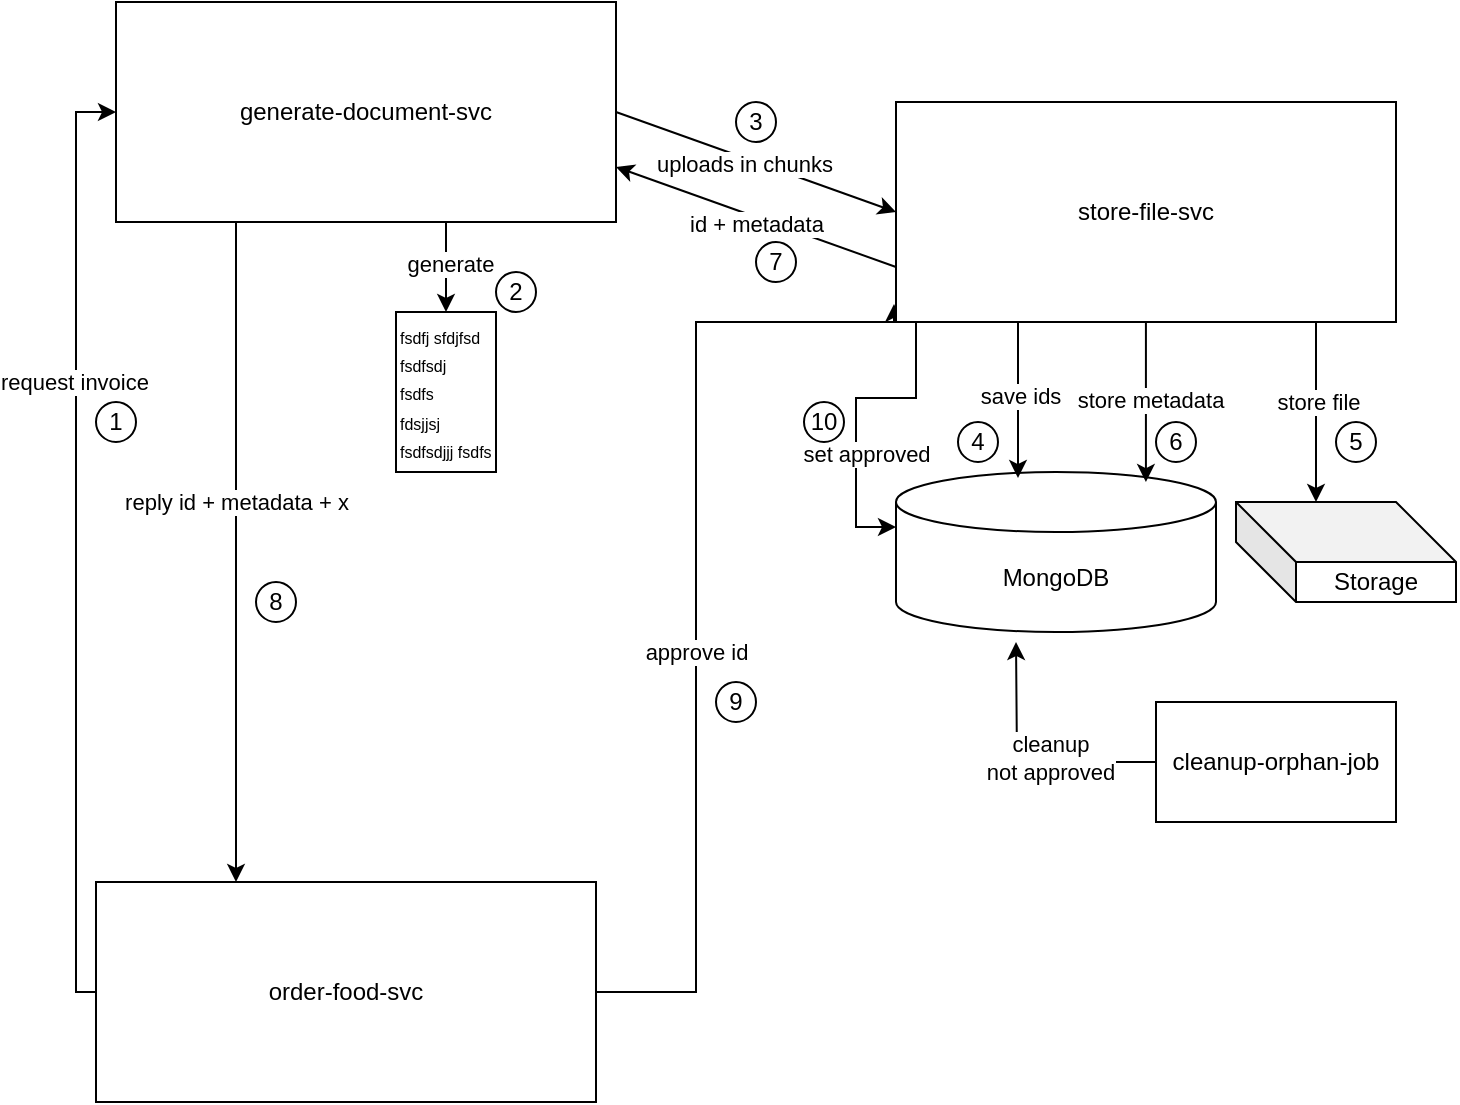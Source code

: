 <mxfile version="24.2.5" type="device">
  <diagram name="Page-1" id="bSfR5XBGMNqNrBRf6raT">
    <mxGraphModel dx="1434" dy="836" grid="1" gridSize="10" guides="1" tooltips="1" connect="1" arrows="1" fold="1" page="1" pageScale="1" pageWidth="827" pageHeight="1169" math="0" shadow="0">
      <root>
        <mxCell id="0" />
        <mxCell id="1" parent="0" />
        <mxCell id="liCDon_DKJ7ki5QJf0Um-21" style="edgeStyle=orthogonalEdgeStyle;rounded=0;orthogonalLoop=1;jettySize=auto;html=1;" edge="1" parent="1" source="liCDon_DKJ7ki5QJf0Um-1" target="liCDon_DKJ7ki5QJf0Um-2">
          <mxGeometry relative="1" as="geometry">
            <Array as="points">
              <mxPoint x="120" y="330" />
              <mxPoint x="120" y="330" />
            </Array>
          </mxGeometry>
        </mxCell>
        <mxCell id="liCDon_DKJ7ki5QJf0Um-22" value="reply id + metadata + x" style="edgeLabel;html=1;align=center;verticalAlign=middle;resizable=0;points=[];" vertex="1" connectable="0" parent="liCDon_DKJ7ki5QJf0Um-21">
          <mxGeometry x="-0.358" y="2" relative="1" as="geometry">
            <mxPoint x="-2" y="34" as="offset" />
          </mxGeometry>
        </mxCell>
        <mxCell id="liCDon_DKJ7ki5QJf0Um-25" style="edgeStyle=orthogonalEdgeStyle;rounded=0;orthogonalLoop=1;jettySize=auto;html=1;" edge="1" parent="1" source="liCDon_DKJ7ki5QJf0Um-1" target="liCDon_DKJ7ki5QJf0Um-5">
          <mxGeometry relative="1" as="geometry">
            <Array as="points">
              <mxPoint x="225" y="240" />
              <mxPoint x="225" y="240" />
            </Array>
          </mxGeometry>
        </mxCell>
        <mxCell id="liCDon_DKJ7ki5QJf0Um-26" value="generate" style="edgeLabel;html=1;align=center;verticalAlign=middle;resizable=0;points=[];" vertex="1" connectable="0" parent="liCDon_DKJ7ki5QJf0Um-25">
          <mxGeometry x="-0.067" y="2" relative="1" as="geometry">
            <mxPoint as="offset" />
          </mxGeometry>
        </mxCell>
        <mxCell id="liCDon_DKJ7ki5QJf0Um-1" value="generate-document-svc" style="rounded=0;whiteSpace=wrap;html=1;verticalAlign=middle;" vertex="1" parent="1">
          <mxGeometry x="60" y="120" width="250" height="110" as="geometry" />
        </mxCell>
        <mxCell id="liCDon_DKJ7ki5QJf0Um-23" style="edgeStyle=orthogonalEdgeStyle;rounded=0;orthogonalLoop=1;jettySize=auto;html=1;entryX=0;entryY=0.5;entryDx=0;entryDy=0;" edge="1" parent="1" source="liCDon_DKJ7ki5QJf0Um-2" target="liCDon_DKJ7ki5QJf0Um-1">
          <mxGeometry relative="1" as="geometry">
            <Array as="points">
              <mxPoint x="40" y="615" />
              <mxPoint x="40" y="175" />
            </Array>
          </mxGeometry>
        </mxCell>
        <mxCell id="liCDon_DKJ7ki5QJf0Um-24" value="request invoice" style="edgeLabel;html=1;align=center;verticalAlign=middle;resizable=0;points=[];" vertex="1" connectable="0" parent="liCDon_DKJ7ki5QJf0Um-23">
          <mxGeometry x="0.34" y="1" relative="1" as="geometry">
            <mxPoint as="offset" />
          </mxGeometry>
        </mxCell>
        <mxCell id="liCDon_DKJ7ki5QJf0Um-36" style="edgeStyle=orthogonalEdgeStyle;rounded=0;orthogonalLoop=1;jettySize=auto;html=1;entryX=-0.004;entryY=0.918;entryDx=0;entryDy=0;entryPerimeter=0;" edge="1" parent="1" source="liCDon_DKJ7ki5QJf0Um-2" target="liCDon_DKJ7ki5QJf0Um-7">
          <mxGeometry relative="1" as="geometry">
            <Array as="points">
              <mxPoint x="350" y="615" />
              <mxPoint x="350" y="280" />
              <mxPoint x="449" y="280" />
            </Array>
          </mxGeometry>
        </mxCell>
        <mxCell id="liCDon_DKJ7ki5QJf0Um-37" value="approve id" style="edgeLabel;html=1;align=center;verticalAlign=middle;resizable=0;points=[];" vertex="1" connectable="0" parent="liCDon_DKJ7ki5QJf0Um-36">
          <mxGeometry x="-0.107" relative="1" as="geometry">
            <mxPoint as="offset" />
          </mxGeometry>
        </mxCell>
        <mxCell id="liCDon_DKJ7ki5QJf0Um-2" value="order-food-svc" style="rounded=0;whiteSpace=wrap;html=1;verticalAlign=middle;" vertex="1" parent="1">
          <mxGeometry x="50" y="560" width="250" height="110" as="geometry" />
        </mxCell>
        <mxCell id="liCDon_DKJ7ki5QJf0Um-6" value="" style="group" vertex="1" connectable="0" parent="1">
          <mxGeometry x="200" y="275" width="50" height="80" as="geometry" />
        </mxCell>
        <mxCell id="liCDon_DKJ7ki5QJf0Um-3" value="" style="rounded=0;whiteSpace=wrap;html=1;movable=1;resizable=1;rotatable=1;deletable=1;editable=1;locked=0;connectable=1;" vertex="1" parent="liCDon_DKJ7ki5QJf0Um-6">
          <mxGeometry width="50" height="80" as="geometry" />
        </mxCell>
        <mxCell id="liCDon_DKJ7ki5QJf0Um-5" value="&lt;span style=&quot;font-size: 8px;&quot;&gt;fsdfj sfdjfsd&lt;/span&gt;&lt;div&gt;&lt;span style=&quot;font-size: 8px;&quot;&gt;fsdfsdj&lt;/span&gt;&lt;/div&gt;&lt;div&gt;&lt;span style=&quot;font-size: 8px;&quot;&gt;fsdfs&lt;/span&gt;&lt;/div&gt;&lt;div&gt;&lt;span style=&quot;font-size: 8px;&quot;&gt;fdsjjsj&lt;/span&gt;&lt;/div&gt;&lt;div style=&quot;&quot;&gt;&lt;span style=&quot;font-size: 8px;&quot;&gt;fsdfsdjjj fsdfs&lt;/span&gt;&lt;/div&gt;" style="text;html=1;align=left;verticalAlign=middle;whiteSpace=wrap;rounded=0;movable=1;resizable=1;rotatable=1;deletable=1;editable=1;locked=0;connectable=1;" vertex="1" parent="liCDon_DKJ7ki5QJf0Um-6">
          <mxGeometry width="50" height="80" as="geometry" />
        </mxCell>
        <mxCell id="liCDon_DKJ7ki5QJf0Um-7" value="store-file-svc" style="rounded=0;whiteSpace=wrap;html=1;verticalAlign=middle;" vertex="1" parent="1">
          <mxGeometry x="450" y="170" width="250" height="110" as="geometry" />
        </mxCell>
        <mxCell id="liCDon_DKJ7ki5QJf0Um-8" value="MongoDB" style="shape=cylinder3;whiteSpace=wrap;html=1;boundedLbl=1;backgroundOutline=1;size=15;" vertex="1" parent="1">
          <mxGeometry x="450" y="355" width="160" height="80" as="geometry" />
        </mxCell>
        <mxCell id="liCDon_DKJ7ki5QJf0Um-9" value="Storage" style="shape=cube;whiteSpace=wrap;html=1;boundedLbl=1;backgroundOutline=1;darkOpacity=0.05;darkOpacity2=0.1;size=30;" vertex="1" parent="1">
          <mxGeometry x="620" y="370" width="110" height="50" as="geometry" />
        </mxCell>
        <mxCell id="liCDon_DKJ7ki5QJf0Um-10" value="" style="endArrow=classic;html=1;rounded=0;exitX=1;exitY=0.5;exitDx=0;exitDy=0;entryX=0;entryY=0.5;entryDx=0;entryDy=0;" edge="1" parent="1" source="liCDon_DKJ7ki5QJf0Um-1" target="liCDon_DKJ7ki5QJf0Um-7">
          <mxGeometry width="50" height="50" relative="1" as="geometry">
            <mxPoint x="390" y="460" as="sourcePoint" />
            <mxPoint x="440" y="410" as="targetPoint" />
          </mxGeometry>
        </mxCell>
        <mxCell id="liCDon_DKJ7ki5QJf0Um-11" value="uploads in chunks" style="edgeLabel;html=1;align=center;verticalAlign=middle;resizable=0;points=[];" vertex="1" connectable="0" parent="liCDon_DKJ7ki5QJf0Um-10">
          <mxGeometry x="-0.071" y="-3" relative="1" as="geometry">
            <mxPoint as="offset" />
          </mxGeometry>
        </mxCell>
        <mxCell id="liCDon_DKJ7ki5QJf0Um-12" style="edgeStyle=orthogonalEdgeStyle;rounded=0;orthogonalLoop=1;jettySize=auto;html=1;" edge="1" parent="1">
          <mxGeometry relative="1" as="geometry">
            <mxPoint x="511" y="280" as="sourcePoint" />
            <mxPoint x="511" y="358" as="targetPoint" />
            <Array as="points">
              <mxPoint x="511" y="358" />
            </Array>
          </mxGeometry>
        </mxCell>
        <mxCell id="liCDon_DKJ7ki5QJf0Um-13" value="save ids" style="edgeLabel;html=1;align=center;verticalAlign=middle;resizable=0;points=[];" vertex="1" connectable="0" parent="liCDon_DKJ7ki5QJf0Um-12">
          <mxGeometry x="-0.051" y="1" relative="1" as="geometry">
            <mxPoint as="offset" />
          </mxGeometry>
        </mxCell>
        <mxCell id="liCDon_DKJ7ki5QJf0Um-14" style="edgeStyle=orthogonalEdgeStyle;rounded=0;orthogonalLoop=1;jettySize=auto;html=1;entryX=0;entryY=0;entryDx=40;entryDy=0;entryPerimeter=0;" edge="1" parent="1" source="liCDon_DKJ7ki5QJf0Um-7" target="liCDon_DKJ7ki5QJf0Um-9">
          <mxGeometry relative="1" as="geometry">
            <Array as="points">
              <mxPoint x="660" y="300" />
              <mxPoint x="660" y="300" />
            </Array>
          </mxGeometry>
        </mxCell>
        <mxCell id="liCDon_DKJ7ki5QJf0Um-15" value="store file" style="edgeLabel;html=1;align=center;verticalAlign=middle;resizable=0;points=[];" vertex="1" connectable="0" parent="liCDon_DKJ7ki5QJf0Um-14">
          <mxGeometry x="-0.111" y="1" relative="1" as="geometry">
            <mxPoint as="offset" />
          </mxGeometry>
        </mxCell>
        <mxCell id="liCDon_DKJ7ki5QJf0Um-16" style="edgeStyle=orthogonalEdgeStyle;rounded=0;orthogonalLoop=1;jettySize=auto;html=1;entryX=0.781;entryY=0.063;entryDx=0;entryDy=0;entryPerimeter=0;" edge="1" parent="1" source="liCDon_DKJ7ki5QJf0Um-7" target="liCDon_DKJ7ki5QJf0Um-8">
          <mxGeometry relative="1" as="geometry" />
        </mxCell>
        <mxCell id="liCDon_DKJ7ki5QJf0Um-17" value="store metadata" style="edgeLabel;html=1;align=center;verticalAlign=middle;resizable=0;points=[];" vertex="1" connectable="0" parent="liCDon_DKJ7ki5QJf0Um-16">
          <mxGeometry x="-0.025" y="2" relative="1" as="geometry">
            <mxPoint as="offset" />
          </mxGeometry>
        </mxCell>
        <mxCell id="liCDon_DKJ7ki5QJf0Um-19" value="" style="endArrow=classic;html=1;rounded=0;entryX=1;entryY=0.75;entryDx=0;entryDy=0;exitX=0;exitY=0.75;exitDx=0;exitDy=0;" edge="1" parent="1" source="liCDon_DKJ7ki5QJf0Um-7" target="liCDon_DKJ7ki5QJf0Um-1">
          <mxGeometry width="50" height="50" relative="1" as="geometry">
            <mxPoint x="390" y="460" as="sourcePoint" />
            <mxPoint x="440" y="410" as="targetPoint" />
          </mxGeometry>
        </mxCell>
        <mxCell id="liCDon_DKJ7ki5QJf0Um-20" value="id + metadata" style="edgeLabel;html=1;align=center;verticalAlign=middle;resizable=0;points=[];" vertex="1" connectable="0" parent="liCDon_DKJ7ki5QJf0Um-19">
          <mxGeometry x="0.206" y="2" relative="1" as="geometry">
            <mxPoint x="15" y="6" as="offset" />
          </mxGeometry>
        </mxCell>
        <mxCell id="liCDon_DKJ7ki5QJf0Um-28" value="1" style="ellipse;whiteSpace=wrap;html=1;aspect=fixed;" vertex="1" parent="1">
          <mxGeometry x="50" y="320" width="20" height="20" as="geometry" />
        </mxCell>
        <mxCell id="liCDon_DKJ7ki5QJf0Um-29" value="2" style="ellipse;whiteSpace=wrap;html=1;aspect=fixed;" vertex="1" parent="1">
          <mxGeometry x="250" y="255" width="20" height="20" as="geometry" />
        </mxCell>
        <mxCell id="liCDon_DKJ7ki5QJf0Um-30" value="4" style="ellipse;whiteSpace=wrap;html=1;aspect=fixed;" vertex="1" parent="1">
          <mxGeometry x="481" y="330" width="20" height="20" as="geometry" />
        </mxCell>
        <mxCell id="liCDon_DKJ7ki5QJf0Um-31" value="5" style="ellipse;whiteSpace=wrap;html=1;aspect=fixed;" vertex="1" parent="1">
          <mxGeometry x="670" y="330" width="20" height="20" as="geometry" />
        </mxCell>
        <mxCell id="liCDon_DKJ7ki5QJf0Um-32" value="6" style="ellipse;whiteSpace=wrap;html=1;aspect=fixed;" vertex="1" parent="1">
          <mxGeometry x="580" y="330" width="20" height="20" as="geometry" />
        </mxCell>
        <mxCell id="liCDon_DKJ7ki5QJf0Um-33" value="3" style="ellipse;whiteSpace=wrap;html=1;aspect=fixed;" vertex="1" parent="1">
          <mxGeometry x="370" y="170" width="20" height="20" as="geometry" />
        </mxCell>
        <mxCell id="liCDon_DKJ7ki5QJf0Um-34" value="7" style="ellipse;whiteSpace=wrap;html=1;aspect=fixed;" vertex="1" parent="1">
          <mxGeometry x="380" y="240" width="20" height="20" as="geometry" />
        </mxCell>
        <mxCell id="liCDon_DKJ7ki5QJf0Um-35" value="8" style="ellipse;whiteSpace=wrap;html=1;aspect=fixed;" vertex="1" parent="1">
          <mxGeometry x="130" y="410" width="20" height="20" as="geometry" />
        </mxCell>
        <mxCell id="liCDon_DKJ7ki5QJf0Um-38" value="9" style="ellipse;whiteSpace=wrap;html=1;aspect=fixed;" vertex="1" parent="1">
          <mxGeometry x="360" y="460" width="20" height="20" as="geometry" />
        </mxCell>
        <mxCell id="liCDon_DKJ7ki5QJf0Um-41" style="edgeStyle=orthogonalEdgeStyle;rounded=0;orthogonalLoop=1;jettySize=auto;html=1;entryX=0;entryY=0;entryDx=0;entryDy=27.5;entryPerimeter=0;" edge="1" parent="1" source="liCDon_DKJ7ki5QJf0Um-7" target="liCDon_DKJ7ki5QJf0Um-8">
          <mxGeometry relative="1" as="geometry">
            <Array as="points">
              <mxPoint x="460" y="318" />
              <mxPoint x="430" y="318" />
              <mxPoint x="430" y="383" />
            </Array>
          </mxGeometry>
        </mxCell>
        <mxCell id="liCDon_DKJ7ki5QJf0Um-42" value="set approved" style="edgeLabel;html=1;align=center;verticalAlign=middle;resizable=0;points=[];" vertex="1" connectable="0" parent="liCDon_DKJ7ki5QJf0Um-41">
          <mxGeometry x="0.259" y="5" relative="1" as="geometry">
            <mxPoint as="offset" />
          </mxGeometry>
        </mxCell>
        <mxCell id="liCDon_DKJ7ki5QJf0Um-43" value="10" style="ellipse;whiteSpace=wrap;html=1;aspect=fixed;" vertex="1" parent="1">
          <mxGeometry x="404" y="320" width="20" height="20" as="geometry" />
        </mxCell>
        <mxCell id="liCDon_DKJ7ki5QJf0Um-45" style="edgeStyle=orthogonalEdgeStyle;rounded=0;orthogonalLoop=1;jettySize=auto;html=1;" edge="1" parent="1" source="liCDon_DKJ7ki5QJf0Um-44">
          <mxGeometry relative="1" as="geometry">
            <mxPoint x="510" y="440" as="targetPoint" />
          </mxGeometry>
        </mxCell>
        <mxCell id="liCDon_DKJ7ki5QJf0Um-46" value="cleanup&lt;div&gt;not approved&lt;/div&gt;" style="edgeLabel;html=1;align=center;verticalAlign=middle;resizable=0;points=[];" vertex="1" connectable="0" parent="liCDon_DKJ7ki5QJf0Um-45">
          <mxGeometry x="-0.181" y="-2" relative="1" as="geometry">
            <mxPoint as="offset" />
          </mxGeometry>
        </mxCell>
        <mxCell id="liCDon_DKJ7ki5QJf0Um-44" value="cleanup-orphan-job" style="rounded=0;whiteSpace=wrap;html=1;" vertex="1" parent="1">
          <mxGeometry x="580" y="470" width="120" height="60" as="geometry" />
        </mxCell>
      </root>
    </mxGraphModel>
  </diagram>
</mxfile>
